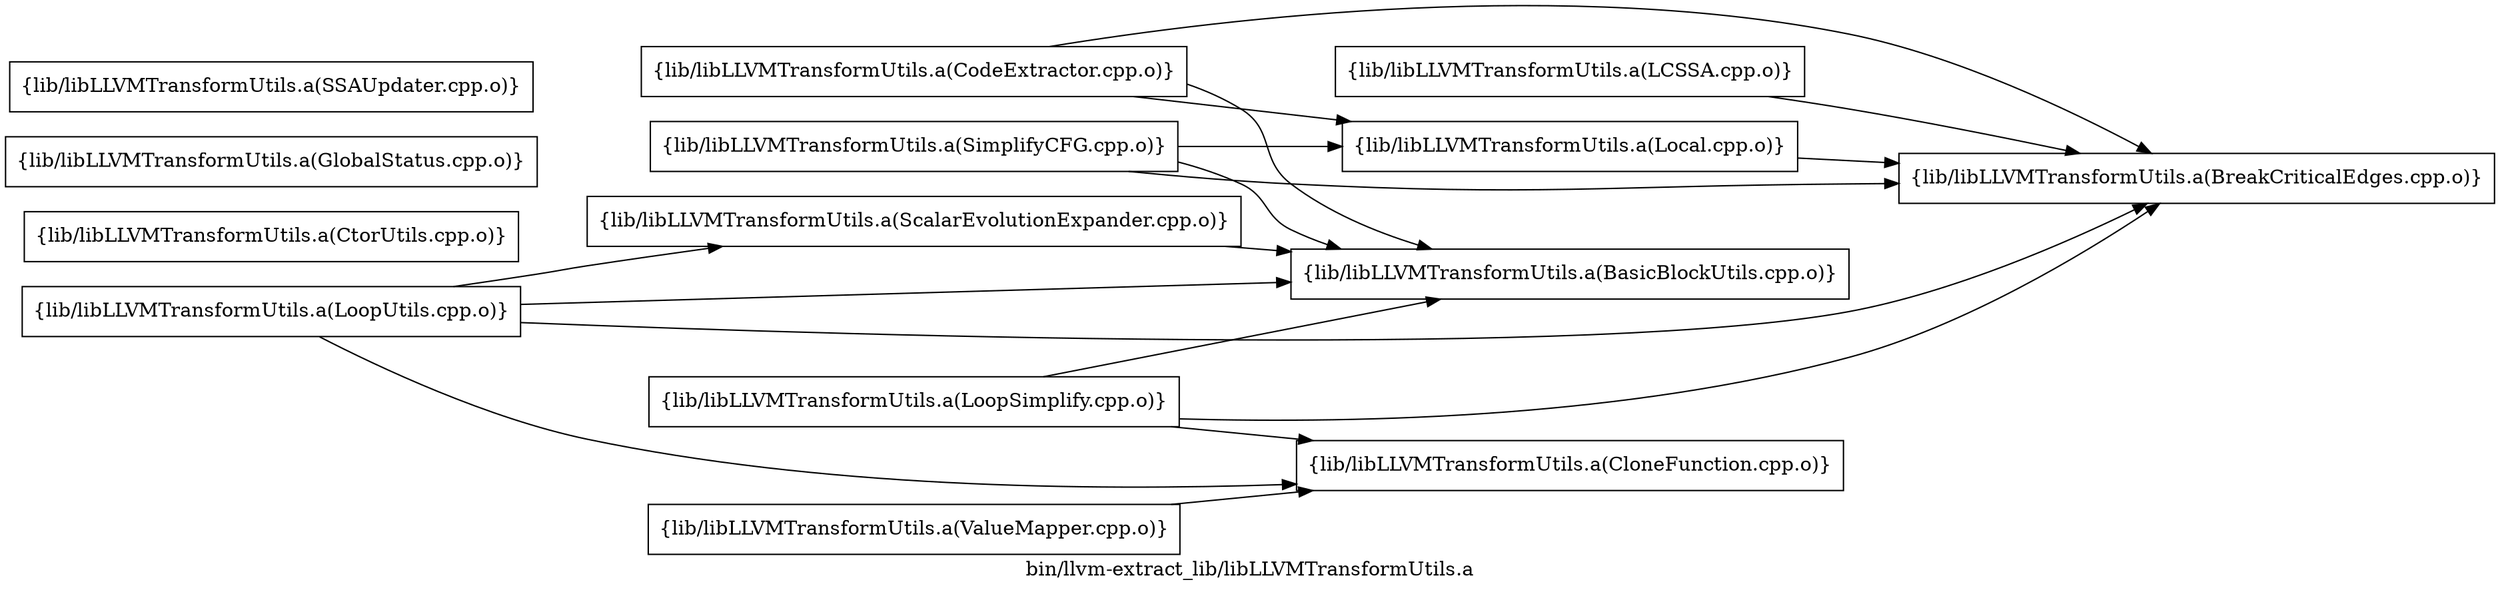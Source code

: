 digraph "bin/llvm-extract_lib/libLLVMTransformUtils.a" {
	label="bin/llvm-extract_lib/libLLVMTransformUtils.a";
	rankdir=LR;

	Node0x55aa175fa718 [shape=record,shape=box,group=0,label="{lib/libLLVMTransformUtils.a(BasicBlockUtils.cpp.o)}"];
	Node0x55aa175fd238 [shape=record,shape=box,group=0,label="{lib/libLLVMTransformUtils.a(CodeExtractor.cpp.o)}"];
	Node0x55aa175fd238 -> Node0x55aa175fa718;
	Node0x55aa175fd238 -> Node0x55aa175f9fe8;
	Node0x55aa175fd238 -> Node0x55aa175fdf58;
	Node0x55aa175fc5b8 [shape=record,shape=box,group=0,label="{lib/libLLVMTransformUtils.a(CtorUtils.cpp.o)}"];
	Node0x55aa175f6a78 [shape=record,shape=box,group=0,label="{lib/libLLVMTransformUtils.a(GlobalStatus.cpp.o)}"];
	Node0x55aa175f9fe8 [shape=record,shape=box,group=0,label="{lib/libLLVMTransformUtils.a(BreakCriticalEdges.cpp.o)}"];
	Node0x55aa175fdd78 [shape=record,shape=box,group=0,label="{lib/libLLVMTransformUtils.a(CloneFunction.cpp.o)}"];
	Node0x55aa175fdf58 [shape=record,shape=box,group=0,label="{lib/libLLVMTransformUtils.a(Local.cpp.o)}"];
	Node0x55aa175fdf58 -> Node0x55aa175f9fe8;
	Node0x55aa175fe1d8 [shape=record,shape=box,group=0,label="{lib/libLLVMTransformUtils.a(LoopSimplify.cpp.o)}"];
	Node0x55aa175fe1d8 -> Node0x55aa175fa718;
	Node0x55aa175fe1d8 -> Node0x55aa175f9fe8;
	Node0x55aa175fe1d8 -> Node0x55aa175fdd78;
	Node0x55aa175fe4a8 [shape=record,shape=box,group=0,label="{lib/libLLVMTransformUtils.a(LCSSA.cpp.o)}"];
	Node0x55aa175fe4a8 -> Node0x55aa175f9fe8;
	Node0x55aa175f4b88 [shape=record,shape=box,group=0,label="{lib/libLLVMTransformUtils.a(LoopUtils.cpp.o)}"];
	Node0x55aa175f4b88 -> Node0x55aa175fa718;
	Node0x55aa175f4b88 -> Node0x55aa175f9fe8;
	Node0x55aa175f4b88 -> Node0x55aa175fdd78;
	Node0x55aa175f4b88 -> Node0x55aa175f5c68;
	Node0x55aa175f5c68 [shape=record,shape=box,group=0,label="{lib/libLLVMTransformUtils.a(ScalarEvolutionExpander.cpp.o)}"];
	Node0x55aa175f5c68 -> Node0x55aa175fa718;
	Node0x55aa175f6488 [shape=record,shape=box,group=0,label="{lib/libLLVMTransformUtils.a(SSAUpdater.cpp.o)}"];
	Node0x55aa175f6168 [shape=record,shape=box,group=0,label="{lib/libLLVMTransformUtils.a(SimplifyCFG.cpp.o)}"];
	Node0x55aa175f6168 -> Node0x55aa175fa718;
	Node0x55aa175f6168 -> Node0x55aa175f9fe8;
	Node0x55aa175f6168 -> Node0x55aa175fdf58;
	Node0x55aa175f67f8 [shape=record,shape=box,group=0,label="{lib/libLLVMTransformUtils.a(ValueMapper.cpp.o)}"];
	Node0x55aa175f67f8 -> Node0x55aa175fdd78;
}
